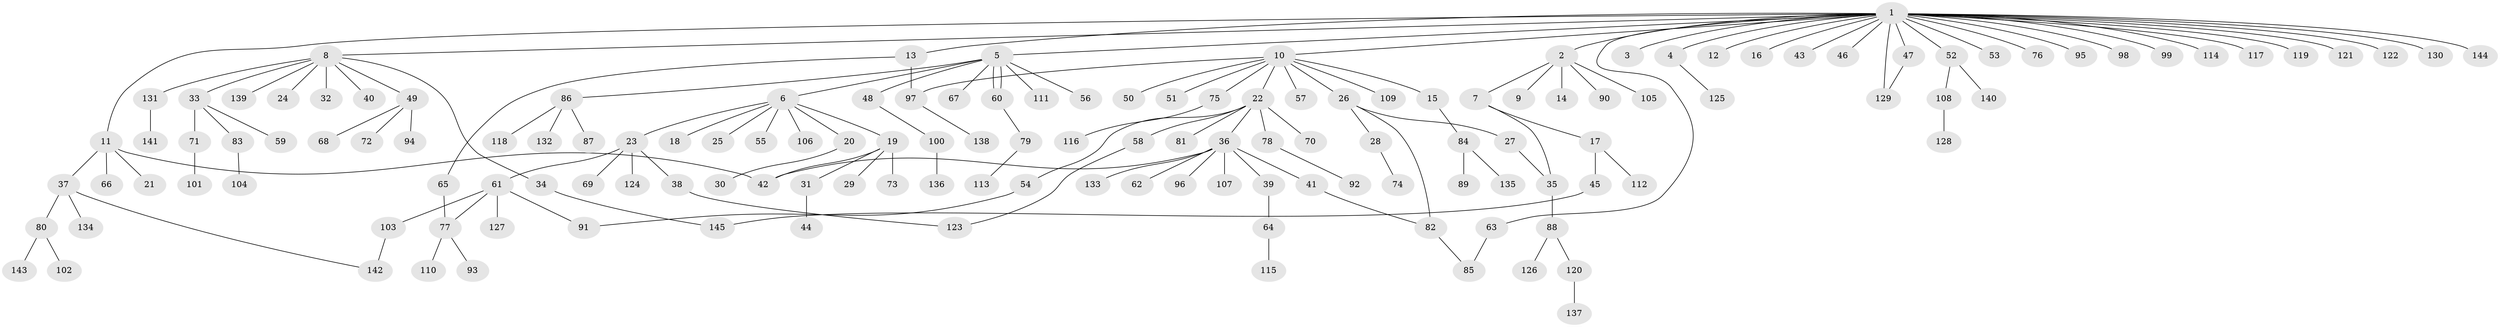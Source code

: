 // coarse degree distribution, {26: 0.011363636363636364, 5: 0.022727272727272728, 1: 0.6022727272727273, 7: 0.022727272727272728, 4: 0.06818181818181818, 8: 0.011363636363636364, 9: 0.011363636363636364, 3: 0.045454545454545456, 2: 0.19318181818181818, 6: 0.011363636363636364}
// Generated by graph-tools (version 1.1) at 2025/50/03/04/25 22:50:11]
// undirected, 145 vertices, 157 edges
graph export_dot {
  node [color=gray90,style=filled];
  1;
  2;
  3;
  4;
  5;
  6;
  7;
  8;
  9;
  10;
  11;
  12;
  13;
  14;
  15;
  16;
  17;
  18;
  19;
  20;
  21;
  22;
  23;
  24;
  25;
  26;
  27;
  28;
  29;
  30;
  31;
  32;
  33;
  34;
  35;
  36;
  37;
  38;
  39;
  40;
  41;
  42;
  43;
  44;
  45;
  46;
  47;
  48;
  49;
  50;
  51;
  52;
  53;
  54;
  55;
  56;
  57;
  58;
  59;
  60;
  61;
  62;
  63;
  64;
  65;
  66;
  67;
  68;
  69;
  70;
  71;
  72;
  73;
  74;
  75;
  76;
  77;
  78;
  79;
  80;
  81;
  82;
  83;
  84;
  85;
  86;
  87;
  88;
  89;
  90;
  91;
  92;
  93;
  94;
  95;
  96;
  97;
  98;
  99;
  100;
  101;
  102;
  103;
  104;
  105;
  106;
  107;
  108;
  109;
  110;
  111;
  112;
  113;
  114;
  115;
  116;
  117;
  118;
  119;
  120;
  121;
  122;
  123;
  124;
  125;
  126;
  127;
  128;
  129;
  130;
  131;
  132;
  133;
  134;
  135;
  136;
  137;
  138;
  139;
  140;
  141;
  142;
  143;
  144;
  145;
  1 -- 2;
  1 -- 3;
  1 -- 4;
  1 -- 5;
  1 -- 8;
  1 -- 10;
  1 -- 11;
  1 -- 12;
  1 -- 13;
  1 -- 16;
  1 -- 43;
  1 -- 46;
  1 -- 47;
  1 -- 52;
  1 -- 53;
  1 -- 63;
  1 -- 76;
  1 -- 95;
  1 -- 98;
  1 -- 99;
  1 -- 114;
  1 -- 117;
  1 -- 119;
  1 -- 121;
  1 -- 122;
  1 -- 129;
  1 -- 130;
  1 -- 144;
  2 -- 7;
  2 -- 9;
  2 -- 14;
  2 -- 90;
  2 -- 105;
  4 -- 125;
  5 -- 6;
  5 -- 48;
  5 -- 56;
  5 -- 60;
  5 -- 60;
  5 -- 67;
  5 -- 86;
  5 -- 111;
  6 -- 18;
  6 -- 19;
  6 -- 20;
  6 -- 23;
  6 -- 25;
  6 -- 55;
  6 -- 106;
  7 -- 17;
  7 -- 35;
  8 -- 24;
  8 -- 32;
  8 -- 33;
  8 -- 34;
  8 -- 40;
  8 -- 49;
  8 -- 131;
  8 -- 139;
  10 -- 15;
  10 -- 22;
  10 -- 26;
  10 -- 50;
  10 -- 51;
  10 -- 57;
  10 -- 75;
  10 -- 97;
  10 -- 109;
  11 -- 21;
  11 -- 37;
  11 -- 42;
  11 -- 66;
  13 -- 65;
  13 -- 97;
  15 -- 84;
  17 -- 45;
  17 -- 112;
  19 -- 29;
  19 -- 31;
  19 -- 42;
  19 -- 73;
  20 -- 30;
  22 -- 36;
  22 -- 54;
  22 -- 58;
  22 -- 70;
  22 -- 78;
  22 -- 81;
  23 -- 38;
  23 -- 61;
  23 -- 69;
  23 -- 124;
  26 -- 27;
  26 -- 28;
  26 -- 82;
  27 -- 35;
  28 -- 74;
  31 -- 44;
  33 -- 59;
  33 -- 71;
  33 -- 83;
  34 -- 145;
  35 -- 88;
  36 -- 39;
  36 -- 41;
  36 -- 42;
  36 -- 62;
  36 -- 96;
  36 -- 107;
  36 -- 133;
  37 -- 80;
  37 -- 134;
  37 -- 142;
  38 -- 123;
  39 -- 64;
  41 -- 82;
  45 -- 145;
  47 -- 129;
  48 -- 100;
  49 -- 68;
  49 -- 72;
  49 -- 94;
  52 -- 108;
  52 -- 140;
  54 -- 91;
  58 -- 123;
  60 -- 79;
  61 -- 77;
  61 -- 91;
  61 -- 103;
  61 -- 127;
  63 -- 85;
  64 -- 115;
  65 -- 77;
  71 -- 101;
  75 -- 116;
  77 -- 93;
  77 -- 110;
  78 -- 92;
  79 -- 113;
  80 -- 102;
  80 -- 143;
  82 -- 85;
  83 -- 104;
  84 -- 89;
  84 -- 135;
  86 -- 87;
  86 -- 118;
  86 -- 132;
  88 -- 120;
  88 -- 126;
  97 -- 138;
  100 -- 136;
  103 -- 142;
  108 -- 128;
  120 -- 137;
  131 -- 141;
}
